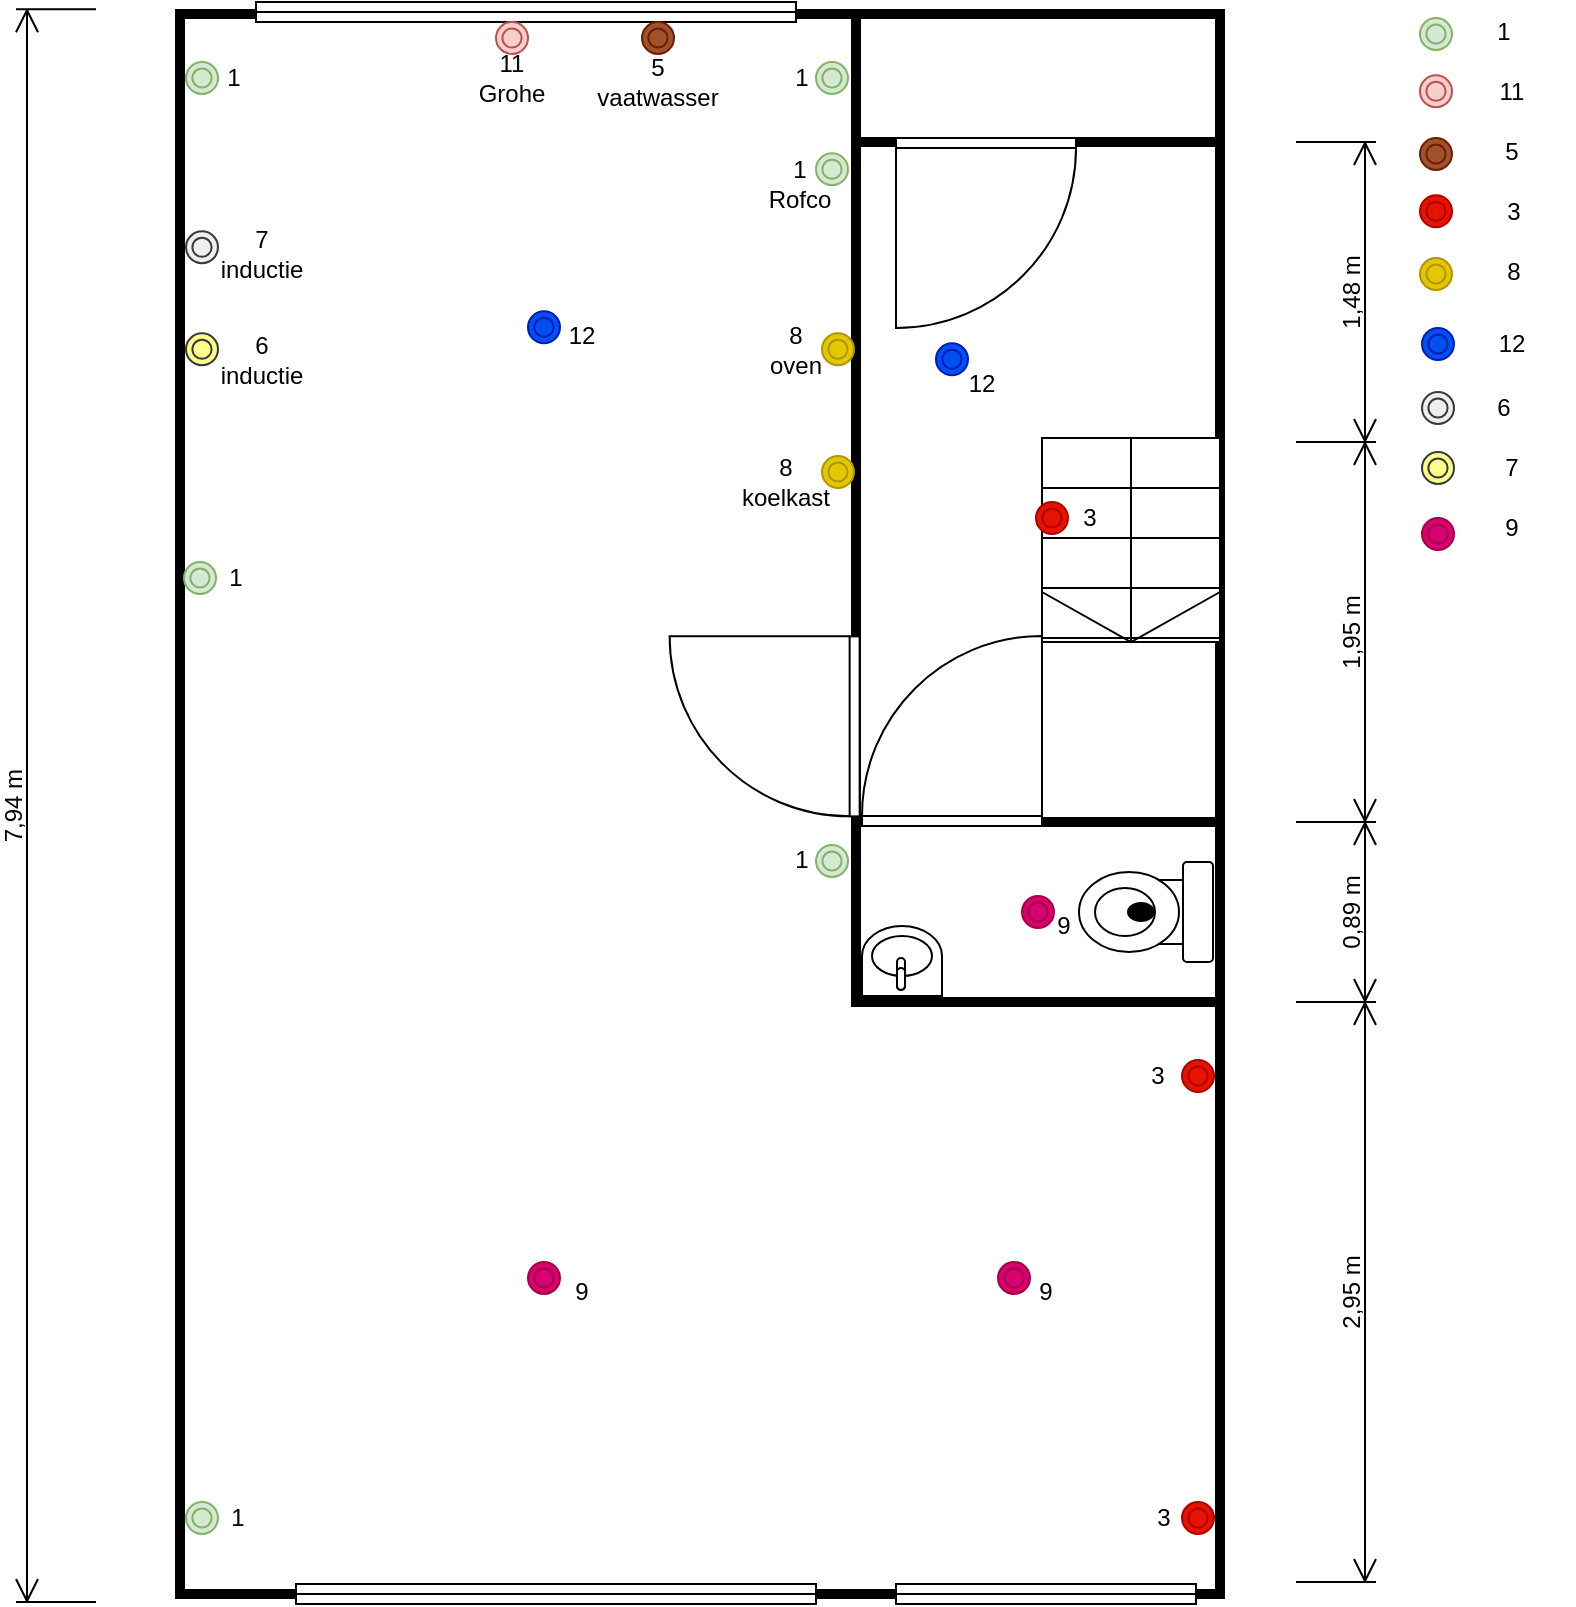 <mxfile version="22.0.4" type="github">
  <diagram name="Page-1" id="jhLPxVsaWBwSPn-FSWZz">
    <mxGraphModel dx="2247" dy="842" grid="1" gridSize="10" guides="1" tooltips="1" connect="1" arrows="1" fold="1" page="1" pageScale="1" pageWidth="827" pageHeight="1169" math="0" shadow="0">
      <root>
        <mxCell id="0" />
        <mxCell id="1" parent="0" />
        <mxCell id="ICWOFEsdJhEdBNFfQhtw-2" value="" style="rounded=0;whiteSpace=wrap;html=1;strokeWidth=5;movable=1;resizable=1;rotatable=1;deletable=1;editable=1;locked=0;connectable=1;" vertex="1" parent="1">
          <mxGeometry x="2" y="46" width="520" height="790" as="geometry" />
        </mxCell>
        <mxCell id="ICWOFEsdJhEdBNFfQhtw-52" value="3" style="text;html=1;strokeColor=none;fillColor=none;align=center;verticalAlign=middle;whiteSpace=wrap;rounded=0;" vertex="1" parent="1">
          <mxGeometry x="464" y="783" width="60" height="30" as="geometry" />
        </mxCell>
        <mxCell id="ICWOFEsdJhEdBNFfQhtw-47" value="1" style="text;html=1;strokeColor=none;fillColor=none;align=center;verticalAlign=middle;whiteSpace=wrap;rounded=0;strokeWidth=1;" vertex="1" parent="1">
          <mxGeometry x="634" y="39.63" width="60" height="30" as="geometry" />
        </mxCell>
        <mxCell id="ICWOFEsdJhEdBNFfQhtw-7" value="" style="rounded=0;whiteSpace=wrap;html=1;strokeWidth=5;" vertex="1" parent="1">
          <mxGeometry x="340" y="450" width="182" height="90" as="geometry" />
        </mxCell>
        <mxCell id="ICWOFEsdJhEdBNFfQhtw-9" value="" style="rounded=0;whiteSpace=wrap;html=1;strokeWidth=5;" vertex="1" parent="1">
          <mxGeometry x="340" y="110" width="182" height="340" as="geometry" />
        </mxCell>
        <mxCell id="ICWOFEsdJhEdBNFfQhtw-13" value="" style="verticalLabelPosition=bottom;html=1;verticalAlign=top;align=center;shape=mxgraph.floorplan.doorLeft;aspect=fixed;" vertex="1" parent="1">
          <mxGeometry x="360" y="108" width="90" height="95.63" as="geometry" />
        </mxCell>
        <mxCell id="ICWOFEsdJhEdBNFfQhtw-14" value="" style="verticalLabelPosition=bottom;html=1;verticalAlign=top;align=center;shape=mxgraph.floorplan.doorLeft;aspect=fixed;rotation=90;" vertex="1" parent="1">
          <mxGeometry x="249" y="354.37" width="90" height="95.63" as="geometry" />
        </mxCell>
        <mxCell id="ICWOFEsdJhEdBNFfQhtw-17" value="" style="verticalLabelPosition=bottom;html=1;verticalAlign=top;align=center;shape=mxgraph.floorplan.window;" vertex="1" parent="1">
          <mxGeometry x="60" y="831" width="260" height="10" as="geometry" />
        </mxCell>
        <mxCell id="ICWOFEsdJhEdBNFfQhtw-19" value="" style="verticalLabelPosition=bottom;html=1;verticalAlign=top;align=center;shape=mxgraph.floorplan.window;" vertex="1" parent="1">
          <mxGeometry x="360" y="831" width="150" height="10" as="geometry" />
        </mxCell>
        <mxCell id="ICWOFEsdJhEdBNFfQhtw-20" value="" style="verticalLabelPosition=bottom;html=1;verticalAlign=top;align=center;shape=mxgraph.floorplan.toilet;rotation=90;" vertex="1" parent="1">
          <mxGeometry x="460" y="461.5" width="50" height="67" as="geometry" />
        </mxCell>
        <mxCell id="ICWOFEsdJhEdBNFfQhtw-21" value="" style="verticalLabelPosition=bottom;html=1;verticalAlign=top;align=center;shape=mxgraph.floorplan.sink_1;rotation=-180;" vertex="1" parent="1">
          <mxGeometry x="343" y="502" width="40" height="35" as="geometry" />
        </mxCell>
        <mxCell id="ICWOFEsdJhEdBNFfQhtw-22" value="" style="verticalLabelPosition=bottom;html=1;verticalAlign=top;align=center;shape=mxgraph.floorplan.stairs;direction=south;" vertex="1" parent="1">
          <mxGeometry x="433" y="258" width="89" height="102" as="geometry" />
        </mxCell>
        <mxCell id="ICWOFEsdJhEdBNFfQhtw-31" value="" style="verticalLabelPosition=bottom;html=1;verticalAlign=top;align=center;shape=mxgraph.floorplan.doorLeft;aspect=fixed;rotation=-180;" vertex="1" parent="1">
          <mxGeometry x="343" y="356.37" width="90" height="95.63" as="geometry" />
        </mxCell>
        <mxCell id="ICWOFEsdJhEdBNFfQhtw-32" value="" style="verticalLabelPosition=bottom;html=1;verticalAlign=top;align=center;shape=mxgraph.floorplan.window;" vertex="1" parent="1">
          <mxGeometry x="40" y="40" width="270" height="10" as="geometry" />
        </mxCell>
        <mxCell id="ICWOFEsdJhEdBNFfQhtw-34" value="" style="line;strokeWidth=5;direction=south;html=1;perimeter=backbonePerimeter;points=[];outlineConnect=0;" vertex="1" parent="1">
          <mxGeometry x="335" y="43.63" width="10" height="160" as="geometry" />
        </mxCell>
        <mxCell id="ICWOFEsdJhEdBNFfQhtw-38" value="" style="ellipse;shape=doubleEllipse;whiteSpace=wrap;html=1;aspect=fixed;fillColor=#d5e8d4;strokeColor=#82b366;" vertex="1" parent="1">
          <mxGeometry x="622" y="48" width="16" height="16" as="geometry" />
        </mxCell>
        <mxCell id="ICWOFEsdJhEdBNFfQhtw-39" value="" style="ellipse;shape=doubleEllipse;whiteSpace=wrap;html=1;aspect=fixed;fillColor=#d5e8d4;strokeColor=#82b366;" vertex="1" parent="1">
          <mxGeometry x="5" y="790" width="16" height="16" as="geometry" />
        </mxCell>
        <mxCell id="ICWOFEsdJhEdBNFfQhtw-41" value="" style="ellipse;shape=doubleEllipse;whiteSpace=wrap;html=1;aspect=fixed;fillColor=#d5e8d4;strokeColor=#82b366;" vertex="1" parent="1">
          <mxGeometry x="320" y="115.63" width="16" height="16" as="geometry" />
        </mxCell>
        <mxCell id="ICWOFEsdJhEdBNFfQhtw-40" value="" style="ellipse;shape=doubleEllipse;whiteSpace=wrap;html=1;aspect=fixed;fillColor=#e51400;strokeColor=#B20000;fontColor=#ffffff;" vertex="1" parent="1">
          <mxGeometry x="503" y="790" width="16" height="16" as="geometry" />
        </mxCell>
        <mxCell id="ICWOFEsdJhEdBNFfQhtw-42" value="" style="ellipse;shape=doubleEllipse;whiteSpace=wrap;html=1;aspect=fixed;fillColor=#d5e8d4;strokeColor=#82b366;" vertex="1" parent="1">
          <mxGeometry x="320" y="70" width="16" height="16" as="geometry" />
        </mxCell>
        <mxCell id="ICWOFEsdJhEdBNFfQhtw-43" value="" style="ellipse;shape=doubleEllipse;whiteSpace=wrap;html=1;aspect=fixed;fillColor=#d5e8d4;strokeColor=#82b366;" vertex="1" parent="1">
          <mxGeometry x="5" y="70" width="16" height="16" as="geometry" />
        </mxCell>
        <mxCell id="ICWOFEsdJhEdBNFfQhtw-44" value="" style="ellipse;shape=doubleEllipse;whiteSpace=wrap;html=1;aspect=fixed;fillColor=#d5e8d4;strokeColor=#82b366;" vertex="1" parent="1">
          <mxGeometry x="4" y="320" width="16" height="16" as="geometry" />
        </mxCell>
        <mxCell id="ICWOFEsdJhEdBNFfQhtw-45" value="1" style="text;html=1;strokeColor=none;fillColor=none;align=center;verticalAlign=middle;whiteSpace=wrap;rounded=0;" vertex="1" parent="1">
          <mxGeometry x="-1" y="63" width="60" height="30" as="geometry" />
        </mxCell>
        <mxCell id="ICWOFEsdJhEdBNFfQhtw-48" value="1" style="text;html=1;strokeColor=none;fillColor=none;align=center;verticalAlign=middle;whiteSpace=wrap;rounded=0;" vertex="1" parent="1">
          <mxGeometry x="283" y="63" width="60" height="30" as="geometry" />
        </mxCell>
        <mxCell id="ICWOFEsdJhEdBNFfQhtw-49" value="&lt;div&gt;1&lt;br&gt;&lt;/div&gt;&lt;div&gt;Rofco&lt;/div&gt;" style="text;html=1;strokeColor=none;fillColor=none;align=center;verticalAlign=middle;whiteSpace=wrap;rounded=0;" vertex="1" parent="1">
          <mxGeometry x="282" y="115.63" width="60" height="30" as="geometry" />
        </mxCell>
        <mxCell id="ICWOFEsdJhEdBNFfQhtw-50" value="1" style="text;html=1;strokeColor=none;fillColor=none;align=center;verticalAlign=middle;whiteSpace=wrap;rounded=0;" vertex="1" parent="1">
          <mxGeometry y="313" width="60" height="30" as="geometry" />
        </mxCell>
        <mxCell id="ICWOFEsdJhEdBNFfQhtw-51" value="1" style="text;html=1;strokeColor=none;fillColor=none;align=center;verticalAlign=middle;whiteSpace=wrap;rounded=0;" vertex="1" parent="1">
          <mxGeometry x="1" y="783" width="60" height="30" as="geometry" />
        </mxCell>
        <mxCell id="ICWOFEsdJhEdBNFfQhtw-55" value="" style="ellipse;shape=doubleEllipse;whiteSpace=wrap;html=1;aspect=fixed;fillColor=#f8cecc;strokeColor=#b85450;" vertex="1" parent="1">
          <mxGeometry x="622" y="76.63" width="16" height="16" as="geometry" />
        </mxCell>
        <mxCell id="ICWOFEsdJhEdBNFfQhtw-56" value="" style="ellipse;shape=doubleEllipse;whiteSpace=wrap;html=1;aspect=fixed;fillColor=#f8cecc;strokeColor=#b85450;" vertex="1" parent="1">
          <mxGeometry x="160" y="50" width="16" height="16" as="geometry" />
        </mxCell>
        <mxCell id="ICWOFEsdJhEdBNFfQhtw-57" value="&lt;div&gt;11&lt;br&gt;&lt;/div&gt;&lt;div&gt;Grohe&lt;/div&gt;" style="text;html=1;strokeColor=none;fillColor=none;align=center;verticalAlign=middle;whiteSpace=wrap;rounded=0;" vertex="1" parent="1">
          <mxGeometry x="138" y="63" width="60" height="30" as="geometry" />
        </mxCell>
        <mxCell id="ICWOFEsdJhEdBNFfQhtw-59" value="" style="ellipse;shape=doubleEllipse;whiteSpace=wrap;html=1;aspect=fixed;fillColor=#a0522d;strokeColor=#6D1F00;fontColor=#ffffff;" vertex="1" parent="1">
          <mxGeometry x="233" y="50" width="16" height="16" as="geometry" />
        </mxCell>
        <mxCell id="ICWOFEsdJhEdBNFfQhtw-60" value="&lt;div&gt;5&lt;/div&gt;&lt;div&gt;vaatwasser&lt;br&gt;&lt;/div&gt;" style="text;html=1;strokeColor=none;fillColor=none;align=center;verticalAlign=middle;whiteSpace=wrap;rounded=0;" vertex="1" parent="1">
          <mxGeometry x="211" y="65" width="60" height="30" as="geometry" />
        </mxCell>
        <mxCell id="ICWOFEsdJhEdBNFfQhtw-61" value="" style="ellipse;shape=doubleEllipse;whiteSpace=wrap;html=1;aspect=fixed;fillColor=#a0522d;strokeColor=#6D1F00;fontColor=#ffffff;" vertex="1" parent="1">
          <mxGeometry x="622" y="108" width="16" height="16" as="geometry" />
        </mxCell>
        <mxCell id="ICWOFEsdJhEdBNFfQhtw-62" value="11" style="text;html=1;strokeColor=none;fillColor=none;align=center;verticalAlign=middle;whiteSpace=wrap;rounded=0;" vertex="1" parent="1">
          <mxGeometry x="638" y="69.63" width="60" height="30" as="geometry" />
        </mxCell>
        <mxCell id="ICWOFEsdJhEdBNFfQhtw-63" value="5" style="text;html=1;strokeColor=none;fillColor=none;align=center;verticalAlign=middle;whiteSpace=wrap;rounded=0;" vertex="1" parent="1">
          <mxGeometry x="638" y="99.63" width="60" height="30" as="geometry" />
        </mxCell>
        <mxCell id="ICWOFEsdJhEdBNFfQhtw-64" value="" style="ellipse;shape=doubleEllipse;whiteSpace=wrap;html=1;aspect=fixed;fillColor=#d5e8d4;strokeColor=#82b366;" vertex="1" parent="1">
          <mxGeometry x="320" y="461.5" width="16" height="16" as="geometry" />
        </mxCell>
        <mxCell id="ICWOFEsdJhEdBNFfQhtw-65" value="1" style="text;html=1;strokeColor=none;fillColor=none;align=center;verticalAlign=middle;whiteSpace=wrap;rounded=0;" vertex="1" parent="1">
          <mxGeometry x="283" y="453.5" width="60" height="30" as="geometry" />
        </mxCell>
        <mxCell id="ICWOFEsdJhEdBNFfQhtw-67" value="" style="ellipse;shape=doubleEllipse;whiteSpace=wrap;html=1;aspect=fixed;fillColor=#e51400;strokeColor=#B20000;fontColor=#ffffff;" vertex="1" parent="1">
          <mxGeometry x="503" y="569" width="16" height="16" as="geometry" />
        </mxCell>
        <mxCell id="ICWOFEsdJhEdBNFfQhtw-68" value="3" style="text;html=1;strokeColor=none;fillColor=none;align=center;verticalAlign=middle;whiteSpace=wrap;rounded=0;" vertex="1" parent="1">
          <mxGeometry x="461" y="562" width="60" height="30" as="geometry" />
        </mxCell>
        <mxCell id="ICWOFEsdJhEdBNFfQhtw-69" value="3" style="text;html=1;strokeColor=none;fillColor=none;align=center;verticalAlign=middle;whiteSpace=wrap;rounded=0;" vertex="1" parent="1">
          <mxGeometry x="639" y="129.63" width="60" height="30" as="geometry" />
        </mxCell>
        <mxCell id="ICWOFEsdJhEdBNFfQhtw-70" value="" style="ellipse;shape=doubleEllipse;whiteSpace=wrap;html=1;aspect=fixed;fillColor=#e51400;strokeColor=#B20000;fontColor=#ffffff;" vertex="1" parent="1">
          <mxGeometry x="622" y="136.63" width="16" height="16" as="geometry" />
        </mxCell>
        <mxCell id="ICWOFEsdJhEdBNFfQhtw-73" value="" style="ellipse;shape=doubleEllipse;whiteSpace=wrap;html=1;aspect=fixed;fillColor=#e51400;strokeColor=#B20000;fontColor=#ffffff;" vertex="1" parent="1">
          <mxGeometry x="430" y="290" width="16" height="16" as="geometry" />
        </mxCell>
        <mxCell id="ICWOFEsdJhEdBNFfQhtw-74" value="3" style="text;html=1;strokeColor=none;fillColor=none;align=center;verticalAlign=middle;whiteSpace=wrap;rounded=0;" vertex="1" parent="1">
          <mxGeometry x="427" y="283" width="60" height="30" as="geometry" />
        </mxCell>
        <mxCell id="ICWOFEsdJhEdBNFfQhtw-75" value="" style="ellipse;shape=doubleEllipse;whiteSpace=wrap;html=1;aspect=fixed;fillColor=#e3c800;strokeColor=#B09500;fontColor=#000000;" vertex="1" parent="1">
          <mxGeometry x="622" y="168" width="16" height="16" as="geometry" />
        </mxCell>
        <mxCell id="ICWOFEsdJhEdBNFfQhtw-78" value="" style="ellipse;shape=doubleEllipse;whiteSpace=wrap;html=1;aspect=fixed;fillColor=#e3c800;strokeColor=#B09500;fontColor=#000000;" vertex="1" parent="1">
          <mxGeometry x="323" y="205.63" width="16" height="16" as="geometry" />
        </mxCell>
        <mxCell id="ICWOFEsdJhEdBNFfQhtw-81" value="&lt;div&gt;8&lt;/div&gt;&lt;div&gt;oven&lt;br&gt;&lt;/div&gt;" style="text;html=1;strokeColor=none;fillColor=none;align=center;verticalAlign=middle;whiteSpace=wrap;rounded=0;" vertex="1" parent="1">
          <mxGeometry x="280" y="198.63" width="60" height="30" as="geometry" />
        </mxCell>
        <mxCell id="ICWOFEsdJhEdBNFfQhtw-79" value="" style="ellipse;shape=doubleEllipse;whiteSpace=wrap;html=1;aspect=fixed;fillColor=#e3c800;strokeColor=#B09500;fontColor=#000000;" vertex="1" parent="1">
          <mxGeometry x="323" y="267" width="16" height="16" as="geometry" />
        </mxCell>
        <mxCell id="ICWOFEsdJhEdBNFfQhtw-80" value="8" style="text;html=1;strokeColor=none;fillColor=none;align=center;verticalAlign=middle;whiteSpace=wrap;rounded=0;" vertex="1" parent="1">
          <mxGeometry x="639" y="159.63" width="60" height="30" as="geometry" />
        </mxCell>
        <mxCell id="ICWOFEsdJhEdBNFfQhtw-83" value="&lt;div&gt;8&lt;/div&gt;&lt;div&gt;koelkast&lt;br&gt;&lt;/div&gt;" style="text;html=1;strokeColor=none;fillColor=none;align=center;verticalAlign=middle;whiteSpace=wrap;rounded=0;" vertex="1" parent="1">
          <mxGeometry x="275" y="265" width="60" height="30" as="geometry" />
        </mxCell>
        <mxCell id="ICWOFEsdJhEdBNFfQhtw-85" value="" style="ellipse;shape=doubleEllipse;whiteSpace=wrap;html=1;aspect=fixed;fillColor=#0050ef;strokeColor=#001DBC;fontColor=#ffffff;" vertex="1" parent="1">
          <mxGeometry x="176" y="194.63" width="16" height="16" as="geometry" />
        </mxCell>
        <mxCell id="ICWOFEsdJhEdBNFfQhtw-86" value="" style="ellipse;shape=doubleEllipse;whiteSpace=wrap;html=1;aspect=fixed;fillColor=#0050ef;strokeColor=#001DBC;fontColor=#ffffff;" vertex="1" parent="1">
          <mxGeometry x="623" y="203" width="16" height="16" as="geometry" />
        </mxCell>
        <mxCell id="ICWOFEsdJhEdBNFfQhtw-87" value="12" style="text;html=1;strokeColor=none;fillColor=none;align=center;verticalAlign=middle;whiteSpace=wrap;rounded=0;" vertex="1" parent="1">
          <mxGeometry x="638" y="196" width="60" height="30" as="geometry" />
        </mxCell>
        <mxCell id="ICWOFEsdJhEdBNFfQhtw-88" value="12" style="text;html=1;strokeColor=none;fillColor=none;align=center;verticalAlign=middle;whiteSpace=wrap;rounded=0;" vertex="1" parent="1">
          <mxGeometry x="173" y="191.63" width="60" height="30" as="geometry" />
        </mxCell>
        <mxCell id="ICWOFEsdJhEdBNFfQhtw-90" value="" style="ellipse;shape=doubleEllipse;whiteSpace=wrap;html=1;aspect=fixed;fillColor=#eeeeee;strokeColor=#36393d;" vertex="1" parent="1">
          <mxGeometry x="5" y="154.63" width="16" height="16" as="geometry" />
        </mxCell>
        <mxCell id="ICWOFEsdJhEdBNFfQhtw-91" value="" style="ellipse;shape=doubleEllipse;whiteSpace=wrap;html=1;aspect=fixed;fillColor=#eeeeee;strokeColor=#36393d;" vertex="1" parent="1">
          <mxGeometry x="623" y="235" width="16" height="16" as="geometry" />
        </mxCell>
        <mxCell id="ICWOFEsdJhEdBNFfQhtw-92" value="6" style="text;html=1;strokeColor=none;fillColor=none;align=center;verticalAlign=middle;whiteSpace=wrap;rounded=0;" vertex="1" parent="1">
          <mxGeometry x="634" y="228" width="60" height="30" as="geometry" />
        </mxCell>
        <mxCell id="ICWOFEsdJhEdBNFfQhtw-93" value="" style="ellipse;shape=doubleEllipse;whiteSpace=wrap;html=1;aspect=fixed;fillColor=#ffff88;strokeColor=#36393d;" vertex="1" parent="1">
          <mxGeometry x="5" y="205.63" width="16" height="16" as="geometry" />
        </mxCell>
        <mxCell id="ICWOFEsdJhEdBNFfQhtw-94" value="&lt;div&gt;7&lt;/div&gt;&lt;div&gt;inductie&lt;/div&gt;" style="text;html=1;strokeColor=none;fillColor=none;align=center;verticalAlign=middle;whiteSpace=wrap;rounded=0;" vertex="1" parent="1">
          <mxGeometry x="13" y="150.63" width="60" height="30" as="geometry" />
        </mxCell>
        <mxCell id="ICWOFEsdJhEdBNFfQhtw-95" value="&lt;div&gt;6&lt;/div&gt;&lt;div&gt;inductie&lt;/div&gt;" style="text;html=1;strokeColor=none;fillColor=none;align=center;verticalAlign=middle;whiteSpace=wrap;rounded=0;" vertex="1" parent="1">
          <mxGeometry x="13" y="203.63" width="60" height="30" as="geometry" />
        </mxCell>
        <mxCell id="ICWOFEsdJhEdBNFfQhtw-96" value="" style="ellipse;shape=doubleEllipse;whiteSpace=wrap;html=1;aspect=fixed;fillColor=#ffff88;strokeColor=#36393d;" vertex="1" parent="1">
          <mxGeometry x="623" y="265" width="16" height="16" as="geometry" />
        </mxCell>
        <mxCell id="ICWOFEsdJhEdBNFfQhtw-97" value="7" style="text;html=1;strokeColor=none;fillColor=none;align=center;verticalAlign=middle;whiteSpace=wrap;rounded=0;" vertex="1" parent="1">
          <mxGeometry x="638" y="258" width="60" height="30" as="geometry" />
        </mxCell>
        <mxCell id="ICWOFEsdJhEdBNFfQhtw-99" value="" style="ellipse;shape=doubleEllipse;whiteSpace=wrap;html=1;aspect=fixed;fillColor=#d80073;strokeColor=#A50040;fontColor=#ffffff;" vertex="1" parent="1">
          <mxGeometry x="176" y="670" width="16" height="16" as="geometry" />
        </mxCell>
        <mxCell id="ICWOFEsdJhEdBNFfQhtw-100" value="" style="ellipse;shape=doubleEllipse;whiteSpace=wrap;html=1;aspect=fixed;fillColor=#d80073;strokeColor=#A50040;fontColor=#ffffff;" vertex="1" parent="1">
          <mxGeometry x="411" y="670" width="16" height="16" as="geometry" />
        </mxCell>
        <mxCell id="ICWOFEsdJhEdBNFfQhtw-101" value="" style="ellipse;shape=doubleEllipse;whiteSpace=wrap;html=1;aspect=fixed;fillColor=#d80073;strokeColor=#A50040;fontColor=#ffffff;" vertex="1" parent="1">
          <mxGeometry x="623" y="298" width="16" height="16" as="geometry" />
        </mxCell>
        <mxCell id="ICWOFEsdJhEdBNFfQhtw-102" value="9" style="text;html=1;strokeColor=none;fillColor=none;align=center;verticalAlign=middle;whiteSpace=wrap;rounded=0;" vertex="1" parent="1">
          <mxGeometry x="638" y="288" width="60" height="30" as="geometry" />
        </mxCell>
        <mxCell id="ICWOFEsdJhEdBNFfQhtw-103" value="9" style="text;html=1;strokeColor=none;fillColor=none;align=center;verticalAlign=middle;whiteSpace=wrap;rounded=0;" vertex="1" parent="1">
          <mxGeometry x="173" y="670" width="60" height="30" as="geometry" />
        </mxCell>
        <mxCell id="ICWOFEsdJhEdBNFfQhtw-104" value="9" style="text;html=1;strokeColor=none;fillColor=none;align=center;verticalAlign=middle;whiteSpace=wrap;rounded=0;" vertex="1" parent="1">
          <mxGeometry x="405" y="670" width="60" height="30" as="geometry" />
        </mxCell>
        <mxCell id="ICWOFEsdJhEdBNFfQhtw-105" value="" style="ellipse;shape=doubleEllipse;whiteSpace=wrap;html=1;aspect=fixed;fillColor=#d80073;strokeColor=#A50040;fontColor=#ffffff;" vertex="1" parent="1">
          <mxGeometry x="423" y="487" width="16" height="16" as="geometry" />
        </mxCell>
        <mxCell id="ICWOFEsdJhEdBNFfQhtw-107" value="9" style="text;html=1;strokeColor=none;fillColor=none;align=center;verticalAlign=middle;whiteSpace=wrap;rounded=0;" vertex="1" parent="1">
          <mxGeometry x="414" y="487" width="60" height="30" as="geometry" />
        </mxCell>
        <mxCell id="ICWOFEsdJhEdBNFfQhtw-108" value="" style="ellipse;shape=doubleEllipse;whiteSpace=wrap;html=1;aspect=fixed;fillColor=#0050ef;strokeColor=#001DBC;fontColor=#ffffff;" vertex="1" parent="1">
          <mxGeometry x="380" y="210.63" width="16" height="16" as="geometry" />
        </mxCell>
        <mxCell id="ICWOFEsdJhEdBNFfQhtw-109" value="12" style="text;html=1;strokeColor=none;fillColor=none;align=center;verticalAlign=middle;whiteSpace=wrap;rounded=0;" vertex="1" parent="1">
          <mxGeometry x="373" y="216" width="60" height="30" as="geometry" />
        </mxCell>
        <mxCell id="ICWOFEsdJhEdBNFfQhtw-113" value="&lt;div&gt;7,94 m&lt;/div&gt;" style="shape=dimension;direction=south;whiteSpace=wrap;html=1;align=center;points=[];verticalAlign=top;labelBackgroundColor=none;horizontal=0;spacingTop=-15;" vertex="1" parent="1">
          <mxGeometry x="-80" y="43.63" width="40" height="796.37" as="geometry" />
        </mxCell>
        <mxCell id="ICWOFEsdJhEdBNFfQhtw-117" value="&lt;div&gt;1,48 m&lt;/div&gt;" style="shape=dimension;direction=north;whiteSpace=wrap;html=1;align=center;points=[];verticalAlign=bottom;labelBackgroundColor=none;horizontal=0;spacingBottom=3;" vertex="1" parent="1">
          <mxGeometry x="560" y="110" width="40" height="150" as="geometry" />
        </mxCell>
        <mxCell id="ICWOFEsdJhEdBNFfQhtw-120" value="1,95 m" style="shape=dimension;direction=north;whiteSpace=wrap;html=1;align=center;points=[];verticalAlign=bottom;labelBackgroundColor=none;horizontal=0;spacingBottom=3;" vertex="1" parent="1">
          <mxGeometry x="560" y="260" width="40" height="190" as="geometry" />
        </mxCell>
        <mxCell id="ICWOFEsdJhEdBNFfQhtw-121" value="&lt;div&gt;0,89 m&lt;/div&gt;" style="shape=dimension;direction=north;whiteSpace=wrap;html=1;align=center;points=[];verticalAlign=bottom;labelBackgroundColor=none;horizontal=0;spacingBottom=3;" vertex="1" parent="1">
          <mxGeometry x="560" y="450" width="40" height="90" as="geometry" />
        </mxCell>
        <mxCell id="ICWOFEsdJhEdBNFfQhtw-122" value="2,95 m" style="shape=dimension;direction=north;whiteSpace=wrap;html=1;align=center;points=[];verticalAlign=bottom;labelBackgroundColor=none;horizontal=0;spacingBottom=3;" vertex="1" parent="1">
          <mxGeometry x="560" y="540" width="40" height="290" as="geometry" />
        </mxCell>
      </root>
    </mxGraphModel>
  </diagram>
</mxfile>
